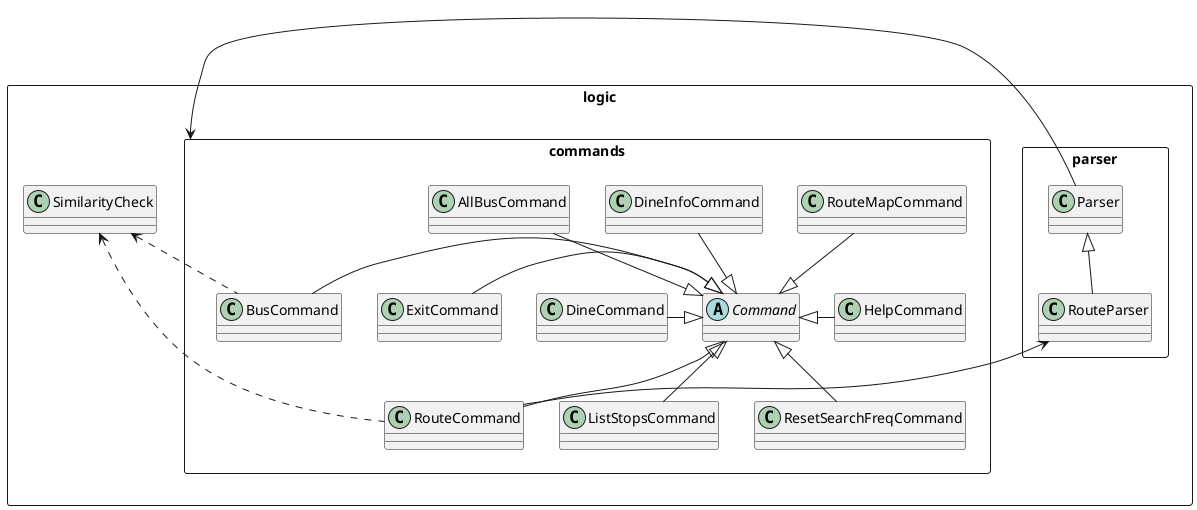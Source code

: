 @startuml

allowmixing
Rectangle logic {
Rectangle commands {
abstract class Command
Command <|--up AllBusCommand
Command <|-left BusCommand
Command <|-left DineCommand
Command <|--up DineInfoCommand
Command <|-left ExitCommand
Command <|- HelpCommand
Command <|-- ListStopsCommand
Command <|-- ResetSearchFreqCommand
Command <|-- RouteCommand
Command <|--up RouteMapCommand
}
Rectangle parser {
Parser <|-- RouteParser
RouteParser <-- RouteCommand
}
class SimilarityCheck

SimilarityCheck <..down RouteCommand
SimilarityCheck <..down BusCommand
}

Parser --left> commands

@enduml